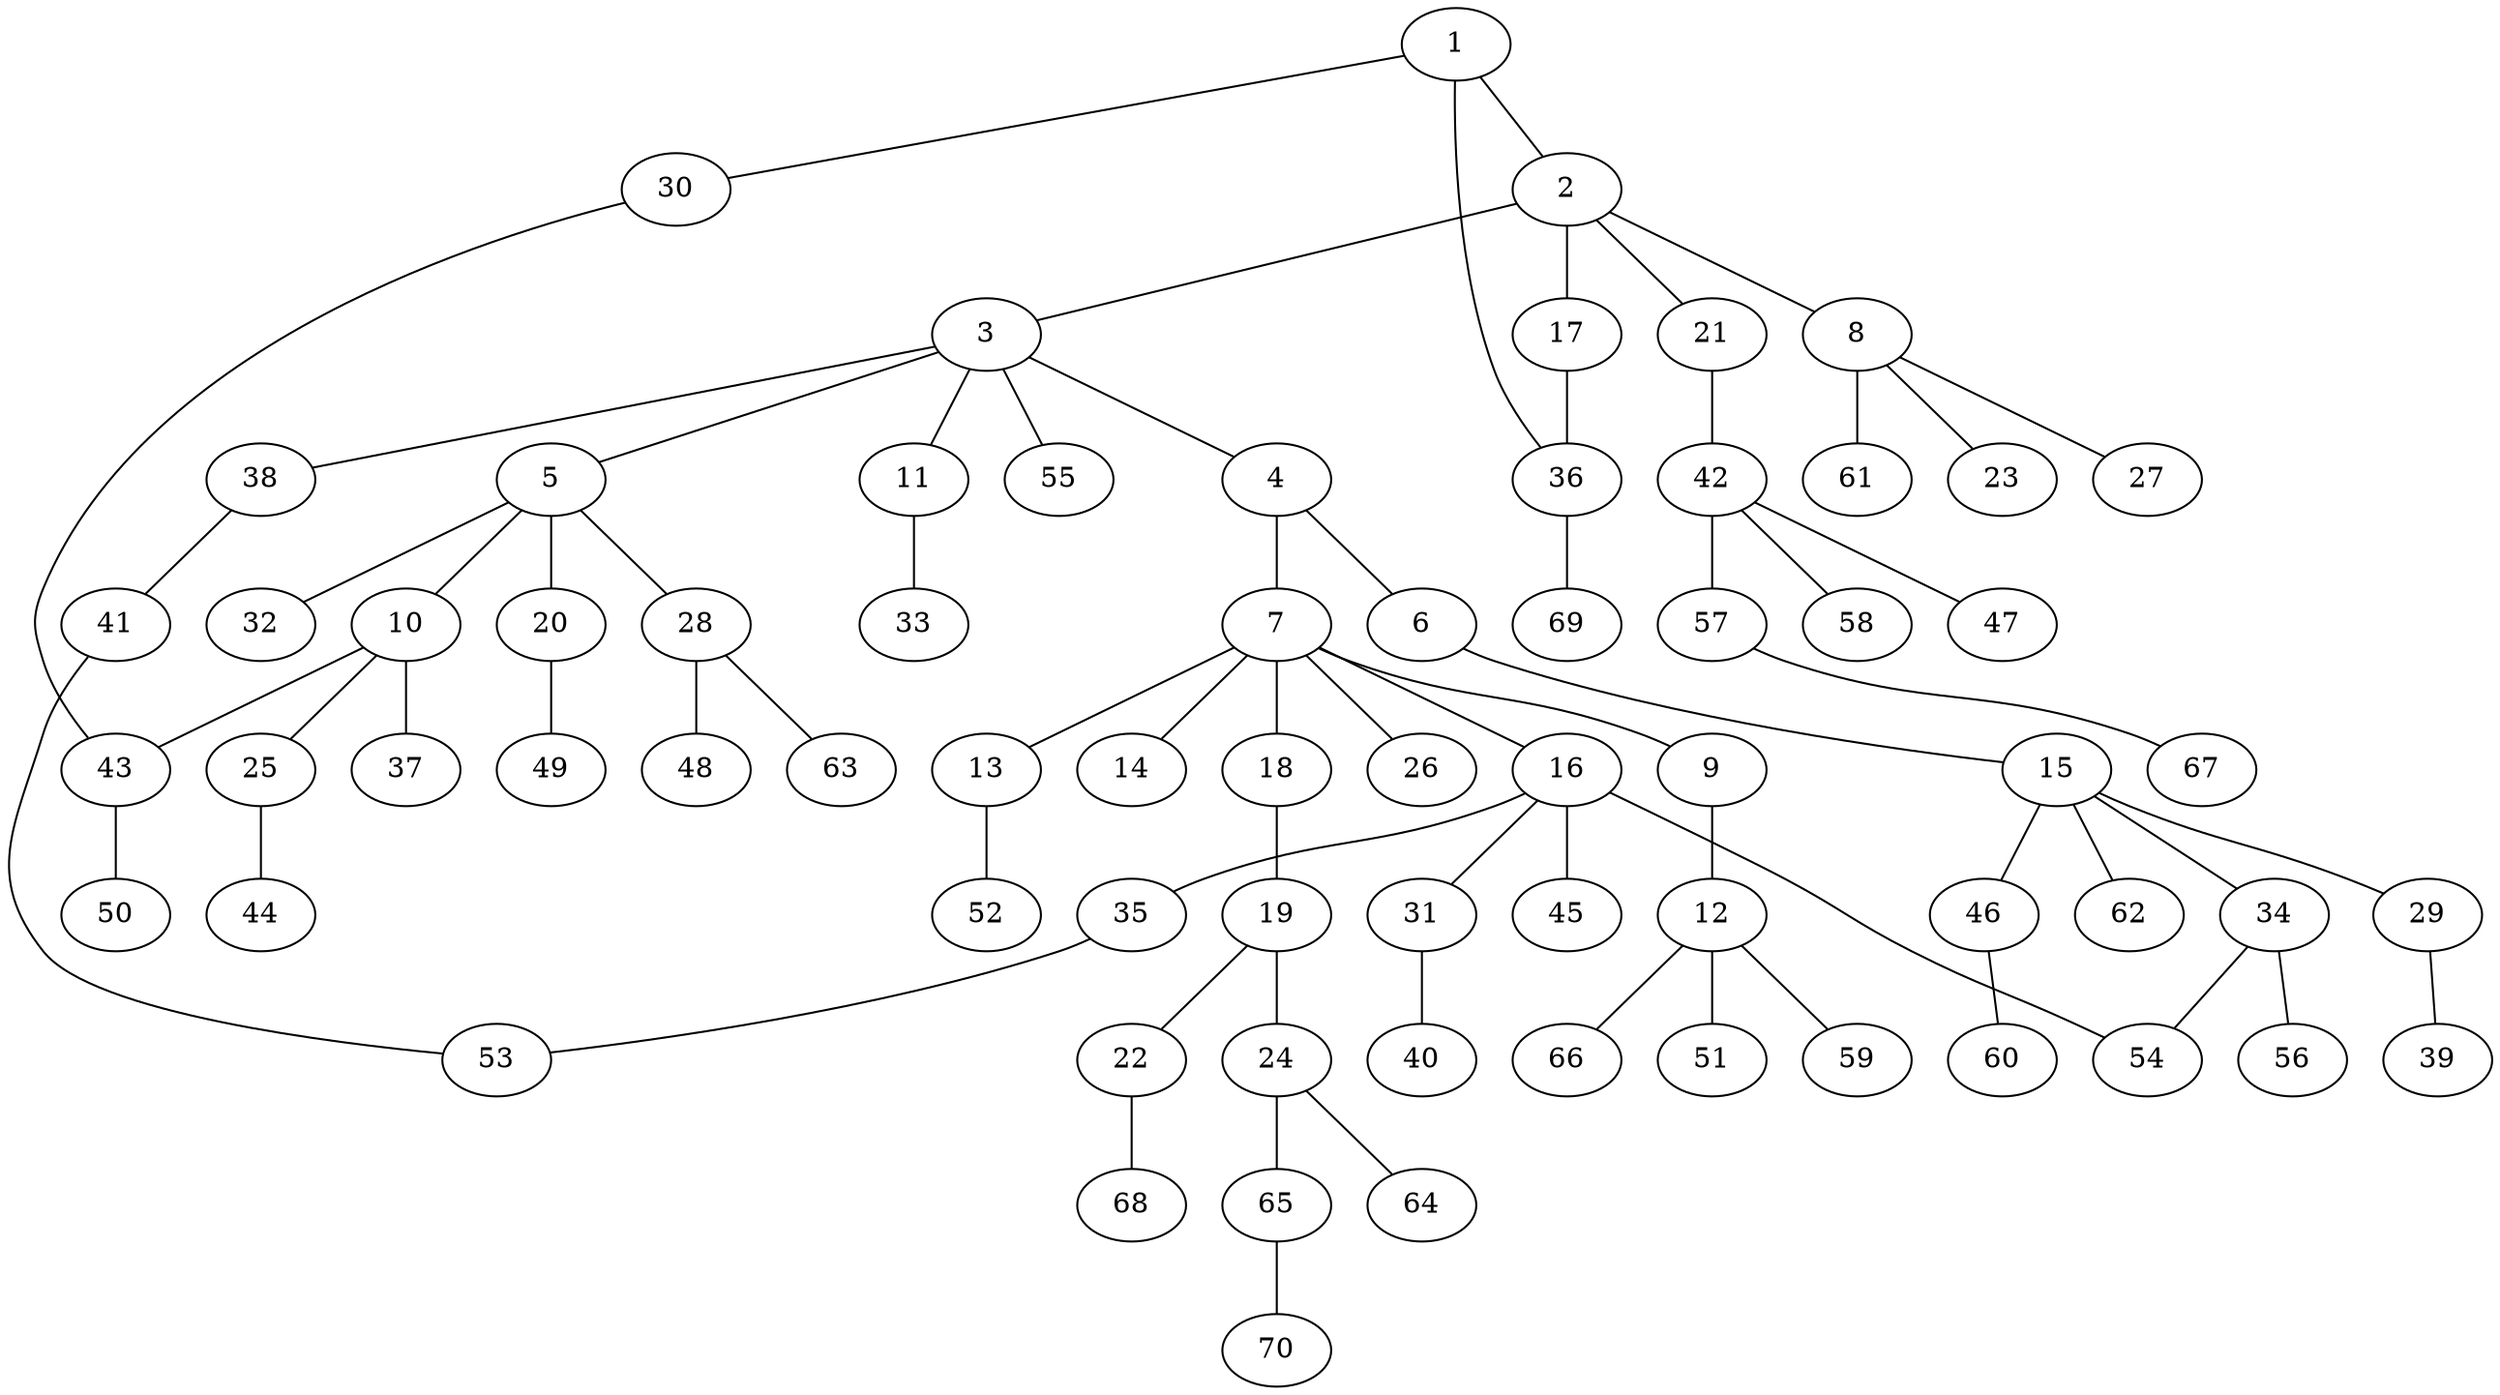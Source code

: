 graph graphname {1--2
1--30
1--36
2--3
2--8
2--17
2--21
3--4
3--5
3--11
3--38
3--55
4--6
4--7
5--10
5--20
5--28
5--32
6--15
7--9
7--13
7--14
7--16
7--18
7--26
8--23
8--27
8--61
9--12
10--25
10--37
10--43
11--33
12--51
12--59
12--66
13--52
15--29
15--34
15--46
15--62
16--31
16--35
16--45
16--54
17--36
18--19
19--22
19--24
20--49
21--42
22--68
24--64
24--65
25--44
28--48
28--63
29--39
30--43
31--40
34--54
34--56
35--53
36--69
38--41
41--53
42--47
42--57
42--58
43--50
46--60
57--67
65--70
}